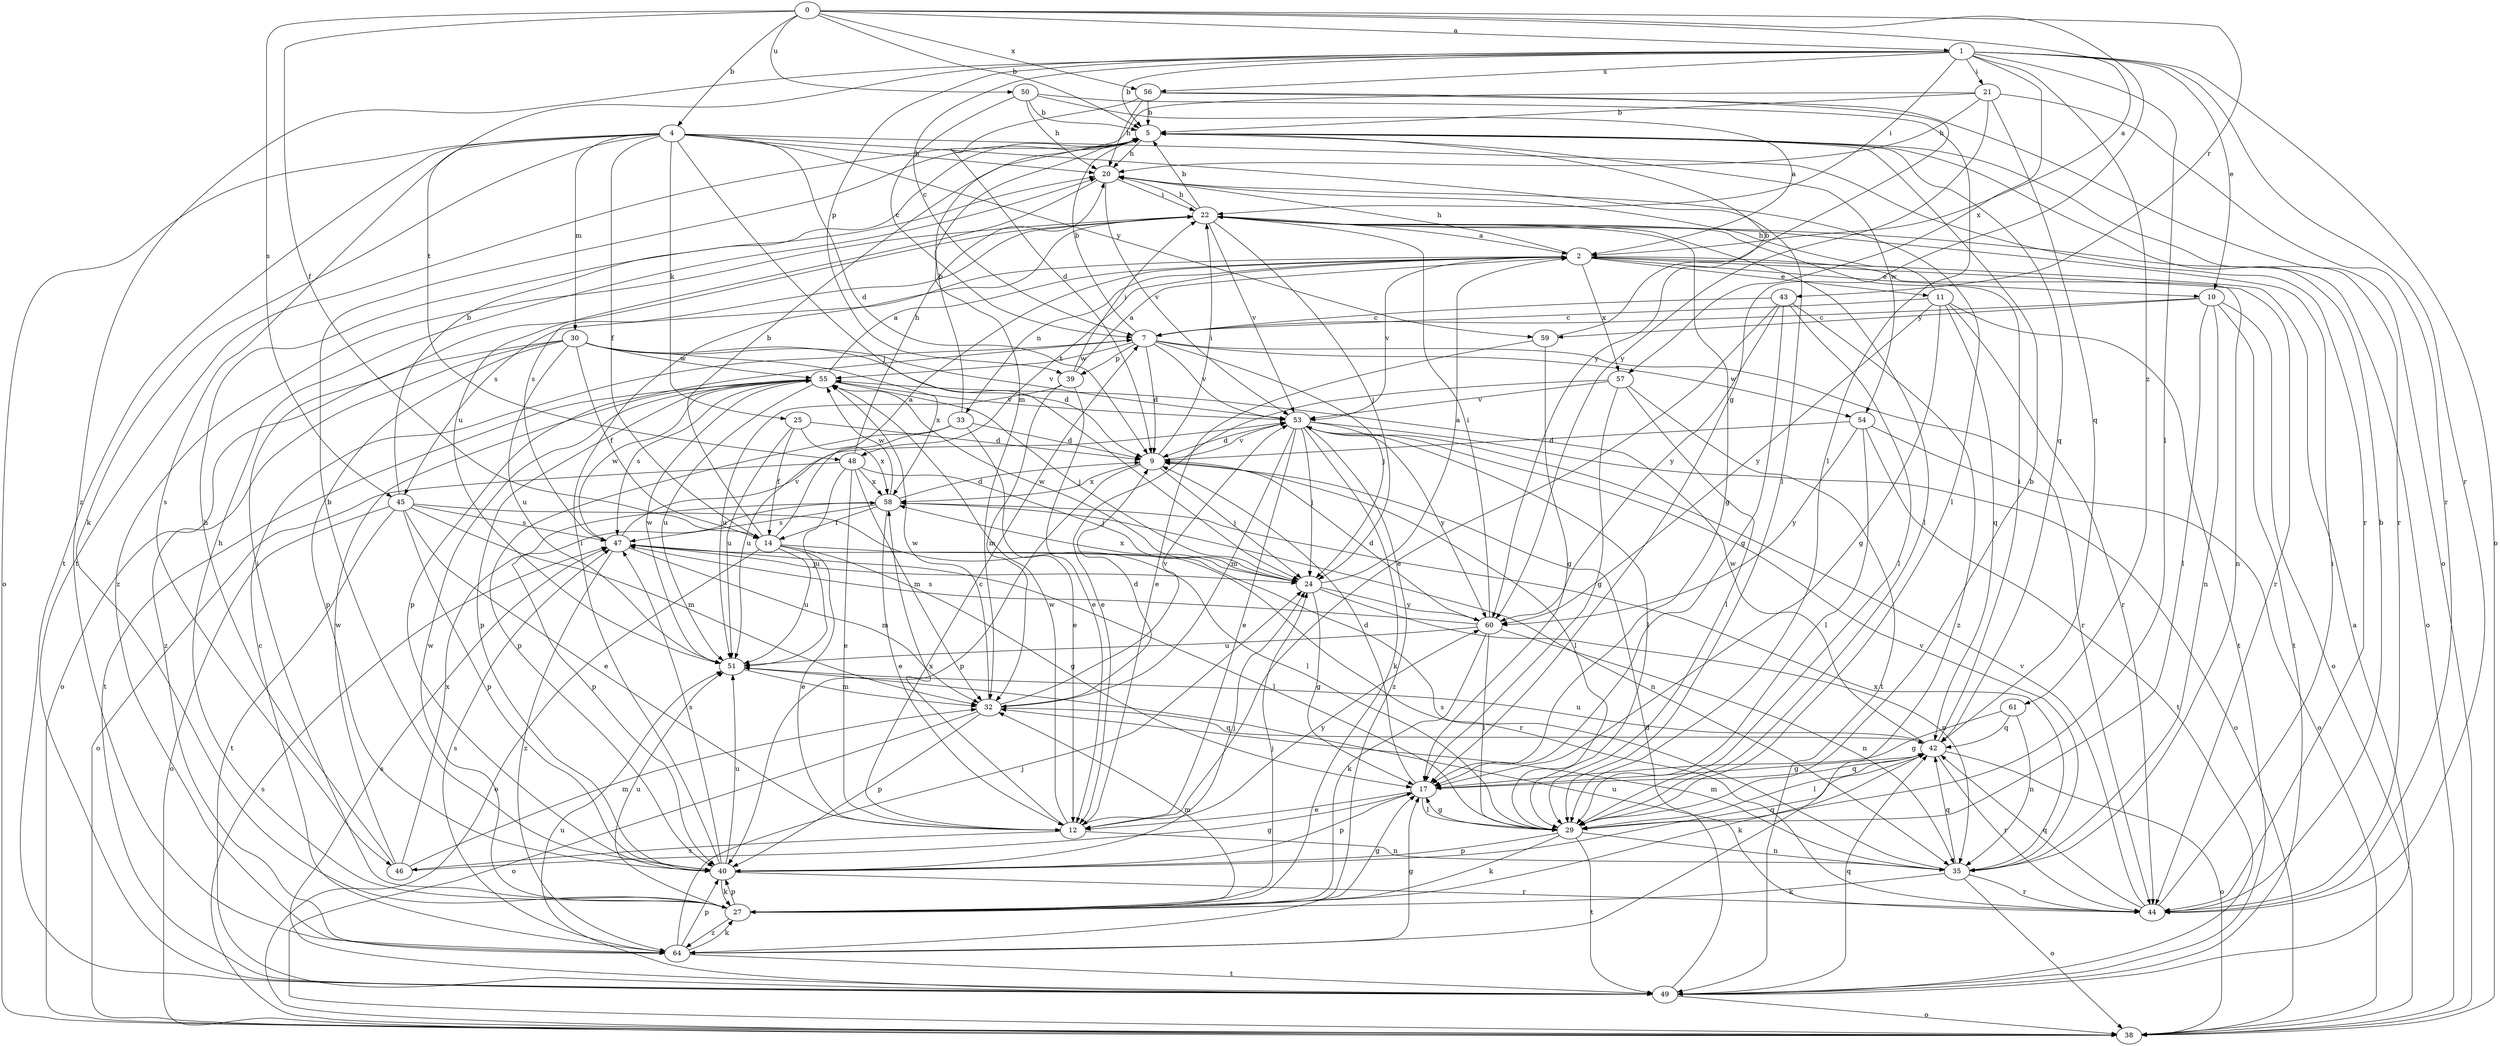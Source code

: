 strict digraph  {
0;
1;
2;
4;
5;
7;
9;
10;
11;
12;
14;
17;
20;
21;
22;
24;
25;
27;
29;
30;
32;
33;
35;
38;
39;
40;
42;
43;
44;
45;
46;
47;
48;
49;
50;
51;
53;
54;
55;
56;
57;
58;
59;
60;
61;
64;
0 -> 1  [label=a];
0 -> 2  [label=a];
0 -> 4  [label=b];
0 -> 5  [label=b];
0 -> 14  [label=f];
0 -> 17  [label=g];
0 -> 43  [label=r];
0 -> 45  [label=s];
0 -> 50  [label=u];
0 -> 56  [label=x];
1 -> 5  [label=b];
1 -> 7  [label=c];
1 -> 10  [label=e];
1 -> 21  [label=i];
1 -> 22  [label=i];
1 -> 29  [label=l];
1 -> 38  [label=o];
1 -> 39  [label=p];
1 -> 44  [label=r];
1 -> 48  [label=t];
1 -> 56  [label=x];
1 -> 57  [label=x];
1 -> 61  [label=z];
1 -> 64  [label=z];
2 -> 10  [label=e];
2 -> 11  [label=e];
2 -> 20  [label=h];
2 -> 33  [label=n];
2 -> 35  [label=n];
2 -> 44  [label=r];
2 -> 45  [label=s];
2 -> 48  [label=t];
2 -> 53  [label=v];
2 -> 57  [label=x];
4 -> 9  [label=d];
4 -> 14  [label=f];
4 -> 20  [label=h];
4 -> 24  [label=j];
4 -> 25  [label=k];
4 -> 27  [label=k];
4 -> 29  [label=l];
4 -> 30  [label=m];
4 -> 38  [label=o];
4 -> 44  [label=r];
4 -> 46  [label=s];
4 -> 49  [label=t];
4 -> 59  [label=y];
5 -> 20  [label=h];
5 -> 42  [label=q];
5 -> 44  [label=r];
5 -> 49  [label=t];
5 -> 54  [label=w];
7 -> 5  [label=b];
7 -> 9  [label=d];
7 -> 24  [label=j];
7 -> 39  [label=p];
7 -> 40  [label=p];
7 -> 44  [label=r];
7 -> 53  [label=v];
7 -> 54  [label=w];
7 -> 55  [label=w];
9 -> 22  [label=i];
9 -> 24  [label=j];
9 -> 29  [label=l];
9 -> 40  [label=p];
9 -> 53  [label=v];
9 -> 58  [label=x];
10 -> 7  [label=c];
10 -> 29  [label=l];
10 -> 35  [label=n];
10 -> 38  [label=o];
10 -> 49  [label=t];
10 -> 59  [label=y];
11 -> 7  [label=c];
11 -> 17  [label=g];
11 -> 20  [label=h];
11 -> 42  [label=q];
11 -> 44  [label=r];
11 -> 49  [label=t];
11 -> 60  [label=y];
12 -> 7  [label=c];
12 -> 35  [label=n];
12 -> 46  [label=s];
12 -> 55  [label=w];
12 -> 58  [label=x];
12 -> 60  [label=y];
14 -> 2  [label=a];
14 -> 5  [label=b];
14 -> 12  [label=e];
14 -> 17  [label=g];
14 -> 38  [label=o];
14 -> 44  [label=r];
14 -> 51  [label=u];
17 -> 9  [label=d];
17 -> 12  [label=e];
17 -> 29  [label=l];
17 -> 40  [label=p];
17 -> 42  [label=q];
20 -> 22  [label=i];
20 -> 29  [label=l];
20 -> 51  [label=u];
20 -> 53  [label=v];
21 -> 5  [label=b];
21 -> 20  [label=h];
21 -> 32  [label=m];
21 -> 42  [label=q];
21 -> 44  [label=r];
21 -> 60  [label=y];
22 -> 2  [label=a];
22 -> 5  [label=b];
22 -> 17  [label=g];
22 -> 20  [label=h];
22 -> 24  [label=j];
22 -> 29  [label=l];
22 -> 38  [label=o];
22 -> 47  [label=s];
22 -> 53  [label=v];
22 -> 64  [label=z];
24 -> 2  [label=a];
24 -> 17  [label=g];
24 -> 35  [label=n];
24 -> 55  [label=w];
24 -> 58  [label=x];
24 -> 60  [label=y];
25 -> 9  [label=d];
25 -> 14  [label=f];
25 -> 51  [label=u];
25 -> 58  [label=x];
27 -> 17  [label=g];
27 -> 20  [label=h];
27 -> 22  [label=i];
27 -> 24  [label=j];
27 -> 32  [label=m];
27 -> 40  [label=p];
27 -> 51  [label=u];
27 -> 55  [label=w];
27 -> 64  [label=z];
29 -> 5  [label=b];
29 -> 17  [label=g];
29 -> 27  [label=k];
29 -> 35  [label=n];
29 -> 40  [label=p];
29 -> 49  [label=t];
30 -> 9  [label=d];
30 -> 14  [label=f];
30 -> 38  [label=o];
30 -> 40  [label=p];
30 -> 51  [label=u];
30 -> 53  [label=v];
30 -> 55  [label=w];
30 -> 58  [label=x];
30 -> 64  [label=z];
32 -> 9  [label=d];
32 -> 38  [label=o];
32 -> 40  [label=p];
32 -> 42  [label=q];
32 -> 53  [label=v];
32 -> 55  [label=w];
33 -> 5  [label=b];
33 -> 9  [label=d];
33 -> 12  [label=e];
33 -> 40  [label=p];
33 -> 51  [label=u];
35 -> 27  [label=k];
35 -> 32  [label=m];
35 -> 38  [label=o];
35 -> 42  [label=q];
35 -> 44  [label=r];
35 -> 47  [label=s];
35 -> 53  [label=v];
35 -> 58  [label=x];
38 -> 47  [label=s];
39 -> 2  [label=a];
39 -> 12  [label=e];
39 -> 22  [label=i];
39 -> 32  [label=m];
39 -> 51  [label=u];
40 -> 5  [label=b];
40 -> 22  [label=i];
40 -> 24  [label=j];
40 -> 27  [label=k];
40 -> 42  [label=q];
40 -> 44  [label=r];
40 -> 47  [label=s];
40 -> 51  [label=u];
42 -> 17  [label=g];
42 -> 22  [label=i];
42 -> 27  [label=k];
42 -> 29  [label=l];
42 -> 38  [label=o];
42 -> 44  [label=r];
42 -> 51  [label=u];
42 -> 55  [label=w];
43 -> 7  [label=c];
43 -> 12  [label=e];
43 -> 17  [label=g];
43 -> 29  [label=l];
43 -> 60  [label=y];
43 -> 64  [label=z];
44 -> 5  [label=b];
44 -> 22  [label=i];
44 -> 42  [label=q];
44 -> 51  [label=u];
44 -> 53  [label=v];
45 -> 5  [label=b];
45 -> 12  [label=e];
45 -> 29  [label=l];
45 -> 32  [label=m];
45 -> 38  [label=o];
45 -> 40  [label=p];
45 -> 47  [label=s];
45 -> 49  [label=t];
46 -> 17  [label=g];
46 -> 20  [label=h];
46 -> 32  [label=m];
46 -> 55  [label=w];
46 -> 58  [label=x];
47 -> 24  [label=j];
47 -> 29  [label=l];
47 -> 32  [label=m];
47 -> 53  [label=v];
47 -> 55  [label=w];
47 -> 64  [label=z];
48 -> 12  [label=e];
48 -> 20  [label=h];
48 -> 24  [label=j];
48 -> 32  [label=m];
48 -> 38  [label=o];
48 -> 51  [label=u];
48 -> 58  [label=x];
49 -> 2  [label=a];
49 -> 9  [label=d];
49 -> 38  [label=o];
49 -> 42  [label=q];
49 -> 47  [label=s];
49 -> 51  [label=u];
50 -> 2  [label=a];
50 -> 5  [label=b];
50 -> 7  [label=c];
50 -> 20  [label=h];
50 -> 29  [label=l];
51 -> 32  [label=m];
51 -> 55  [label=w];
53 -> 9  [label=d];
53 -> 12  [label=e];
53 -> 24  [label=j];
53 -> 27  [label=k];
53 -> 29  [label=l];
53 -> 32  [label=m];
53 -> 38  [label=o];
53 -> 60  [label=y];
53 -> 64  [label=z];
54 -> 9  [label=d];
54 -> 29  [label=l];
54 -> 38  [label=o];
54 -> 49  [label=t];
54 -> 60  [label=y];
55 -> 2  [label=a];
55 -> 24  [label=j];
55 -> 40  [label=p];
55 -> 47  [label=s];
55 -> 49  [label=t];
55 -> 51  [label=u];
55 -> 53  [label=v];
56 -> 5  [label=b];
56 -> 9  [label=d];
56 -> 20  [label=h];
56 -> 38  [label=o];
56 -> 60  [label=y];
57 -> 12  [label=e];
57 -> 17  [label=g];
57 -> 29  [label=l];
57 -> 49  [label=t];
57 -> 53  [label=v];
58 -> 9  [label=d];
58 -> 12  [label=e];
58 -> 14  [label=f];
58 -> 35  [label=n];
58 -> 40  [label=p];
58 -> 47  [label=s];
58 -> 55  [label=w];
59 -> 5  [label=b];
59 -> 12  [label=e];
59 -> 17  [label=g];
60 -> 9  [label=d];
60 -> 22  [label=i];
60 -> 27  [label=k];
60 -> 29  [label=l];
60 -> 35  [label=n];
60 -> 47  [label=s];
60 -> 51  [label=u];
61 -> 17  [label=g];
61 -> 35  [label=n];
61 -> 42  [label=q];
64 -> 7  [label=c];
64 -> 17  [label=g];
64 -> 24  [label=j];
64 -> 27  [label=k];
64 -> 40  [label=p];
64 -> 47  [label=s];
64 -> 49  [label=t];
}
